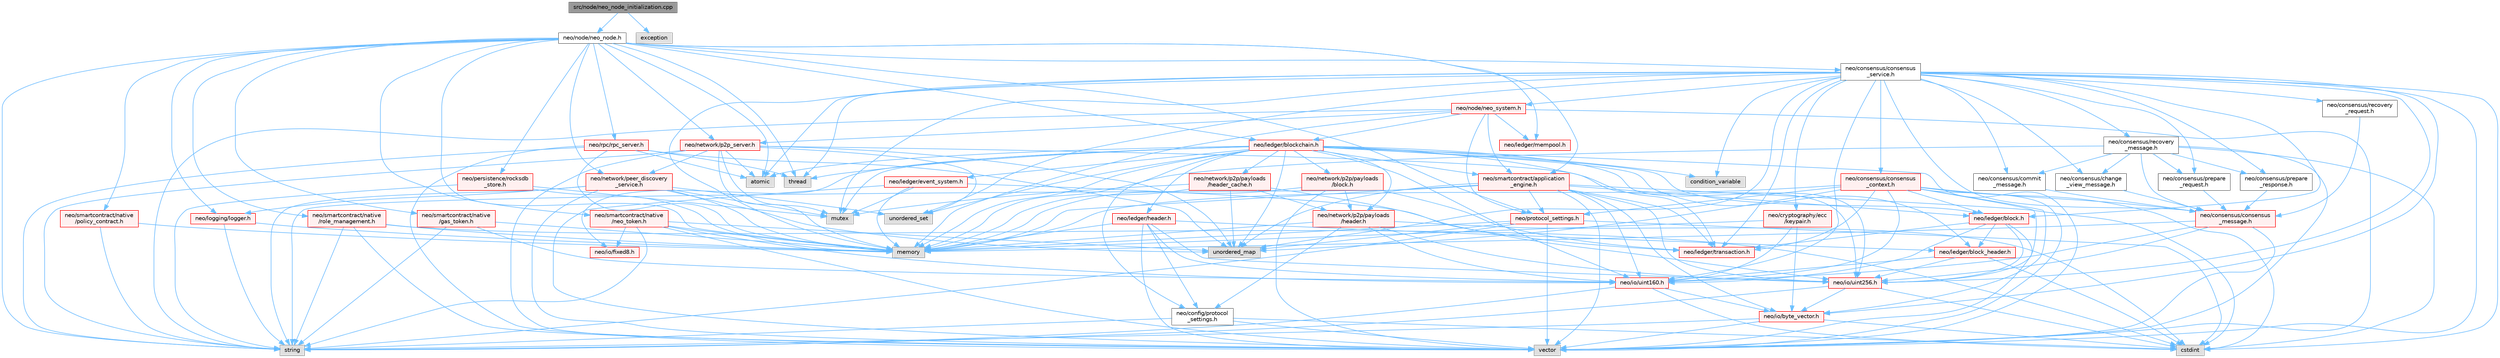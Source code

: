 digraph "src/node/neo_node_initialization.cpp"
{
 // LATEX_PDF_SIZE
  bgcolor="transparent";
  edge [fontname=Helvetica,fontsize=10,labelfontname=Helvetica,labelfontsize=10];
  node [fontname=Helvetica,fontsize=10,shape=box,height=0.2,width=0.4];
  Node1 [id="Node000001",label="src/node/neo_node_initialization.cpp",height=0.2,width=0.4,color="gray40", fillcolor="grey60", style="filled", fontcolor="black",tooltip=" "];
  Node1 -> Node2 [id="edge1_Node000001_Node000002",color="steelblue1",style="solid",tooltip=" "];
  Node2 [id="Node000002",label="neo/node/neo_node.h",height=0.2,width=0.4,color="grey40", fillcolor="white", style="filled",URL="$neo__node_8h.html",tooltip=" "];
  Node2 -> Node3 [id="edge2_Node000002_Node000003",color="steelblue1",style="solid",tooltip=" "];
  Node3 [id="Node000003",label="atomic",height=0.2,width=0.4,color="grey60", fillcolor="#E0E0E0", style="filled",tooltip=" "];
  Node2 -> Node4 [id="edge3_Node000002_Node000004",color="steelblue1",style="solid",tooltip=" "];
  Node4 [id="Node000004",label="memory",height=0.2,width=0.4,color="grey60", fillcolor="#E0E0E0", style="filled",tooltip=" "];
  Node2 -> Node5 [id="edge4_Node000002_Node000005",color="steelblue1",style="solid",tooltip=" "];
  Node5 [id="Node000005",label="string",height=0.2,width=0.4,color="grey60", fillcolor="#E0E0E0", style="filled",tooltip=" "];
  Node2 -> Node6 [id="edge5_Node000002_Node000006",color="steelblue1",style="solid",tooltip=" "];
  Node6 [id="Node000006",label="thread",height=0.2,width=0.4,color="grey60", fillcolor="#E0E0E0", style="filled",tooltip=" "];
  Node2 -> Node7 [id="edge6_Node000002_Node000007",color="steelblue1",style="solid",tooltip=" "];
  Node7 [id="Node000007",label="neo/consensus/consensus\l_service.h",height=0.2,width=0.4,color="grey40", fillcolor="white", style="filled",URL="$consensus__service_8h.html",tooltip=" "];
  Node7 -> Node8 [id="edge7_Node000007_Node000008",color="steelblue1",style="solid",tooltip=" "];
  Node8 [id="Node000008",label="neo/consensus/change\l_view_message.h",height=0.2,width=0.4,color="grey40", fillcolor="white", style="filled",URL="$change__view__message_8h.html",tooltip=" "];
  Node8 -> Node9 [id="edge8_Node000008_Node000009",color="steelblue1",style="solid",tooltip=" "];
  Node9 [id="Node000009",label="neo/consensus/consensus\l_message.h",height=0.2,width=0.4,color="red", fillcolor="#FFF0F0", style="filled",URL="$consensus__message_8h.html",tooltip=" "];
  Node9 -> Node17 [id="edge9_Node000009_Node000017",color="steelblue1",style="solid",tooltip=" "];
  Node17 [id="Node000017",label="neo/io/uint160.h",height=0.2,width=0.4,color="red", fillcolor="#FFF0F0", style="filled",URL="$uint160_8h.html",tooltip=" "];
  Node17 -> Node16 [id="edge10_Node000017_Node000016",color="steelblue1",style="solid",tooltip=" "];
  Node16 [id="Node000016",label="neo/io/byte_vector.h",height=0.2,width=0.4,color="red", fillcolor="#FFF0F0", style="filled",URL="$io_2byte__vector_8h.html",tooltip=" "];
  Node16 -> Node12 [id="edge11_Node000016_Node000012",color="steelblue1",style="solid",tooltip=" "];
  Node12 [id="Node000012",label="cstdint",height=0.2,width=0.4,color="grey60", fillcolor="#E0E0E0", style="filled",tooltip=" "];
  Node16 -> Node5 [id="edge12_Node000016_Node000005",color="steelblue1",style="solid",tooltip=" "];
  Node16 -> Node15 [id="edge13_Node000016_Node000015",color="steelblue1",style="solid",tooltip=" "];
  Node15 [id="Node000015",label="vector",height=0.2,width=0.4,color="grey60", fillcolor="#E0E0E0", style="filled",tooltip=" "];
  Node17 -> Node12 [id="edge14_Node000017_Node000012",color="steelblue1",style="solid",tooltip=" "];
  Node17 -> Node5 [id="edge15_Node000017_Node000005",color="steelblue1",style="solid",tooltip=" "];
  Node9 -> Node20 [id="edge16_Node000009_Node000020",color="steelblue1",style="solid",tooltip=" "];
  Node20 [id="Node000020",label="neo/io/uint256.h",height=0.2,width=0.4,color="red", fillcolor="#FFF0F0", style="filled",URL="$uint256_8h.html",tooltip=" "];
  Node20 -> Node16 [id="edge17_Node000020_Node000016",color="steelblue1",style="solid",tooltip=" "];
  Node20 -> Node12 [id="edge18_Node000020_Node000012",color="steelblue1",style="solid",tooltip=" "];
  Node20 -> Node5 [id="edge19_Node000020_Node000005",color="steelblue1",style="solid",tooltip=" "];
  Node9 -> Node4 [id="edge20_Node000009_Node000004",color="steelblue1",style="solid",tooltip=" "];
  Node9 -> Node15 [id="edge21_Node000009_Node000015",color="steelblue1",style="solid",tooltip=" "];
  Node7 -> Node67 [id="edge22_Node000007_Node000067",color="steelblue1",style="solid",tooltip=" "];
  Node67 [id="Node000067",label="neo/consensus/commit\l_message.h",height=0.2,width=0.4,color="grey40", fillcolor="white", style="filled",URL="$commit__message_8h.html",tooltip=" "];
  Node67 -> Node9 [id="edge23_Node000067_Node000009",color="steelblue1",style="solid",tooltip=" "];
  Node7 -> Node68 [id="edge24_Node000007_Node000068",color="steelblue1",style="solid",tooltip=" "];
  Node68 [id="Node000068",label="neo/consensus/consensus\l_context.h",height=0.2,width=0.4,color="red", fillcolor="#FFF0F0", style="filled",URL="$consensus__context_8h.html",tooltip=" "];
  Node68 -> Node9 [id="edge25_Node000068_Node000009",color="steelblue1",style="solid",tooltip=" "];
  Node68 -> Node16 [id="edge26_Node000068_Node000016",color="steelblue1",style="solid",tooltip=" "];
  Node68 -> Node17 [id="edge27_Node000068_Node000017",color="steelblue1",style="solid",tooltip=" "];
  Node68 -> Node20 [id="edge28_Node000068_Node000020",color="steelblue1",style="solid",tooltip=" "];
  Node68 -> Node73 [id="edge29_Node000068_Node000073",color="steelblue1",style="solid",tooltip=" "];
  Node73 [id="Node000073",label="neo/ledger/block.h",height=0.2,width=0.4,color="red", fillcolor="#FFF0F0", style="filled",URL="$ledger_2block_8h.html",tooltip=" "];
  Node73 -> Node17 [id="edge30_Node000073_Node000017",color="steelblue1",style="solid",tooltip=" "];
  Node73 -> Node20 [id="edge31_Node000073_Node000020",color="steelblue1",style="solid",tooltip=" "];
  Node73 -> Node74 [id="edge32_Node000073_Node000074",color="steelblue1",style="solid",tooltip=" "];
  Node74 [id="Node000074",label="neo/ledger/block_header.h",height=0.2,width=0.4,color="red", fillcolor="#FFF0F0", style="filled",URL="$block__header_8h.html",tooltip=" "];
  Node74 -> Node17 [id="edge33_Node000074_Node000017",color="steelblue1",style="solid",tooltip=" "];
  Node74 -> Node20 [id="edge34_Node000074_Node000020",color="steelblue1",style="solid",tooltip=" "];
  Node74 -> Node12 [id="edge35_Node000074_Node000012",color="steelblue1",style="solid",tooltip=" "];
  Node73 -> Node75 [id="edge36_Node000073_Node000075",color="steelblue1",style="solid",tooltip=" "];
  Node75 [id="Node000075",label="neo/ledger/transaction.h",height=0.2,width=0.4,color="red", fillcolor="#FFF0F0", style="filled",URL="$ledger_2transaction_8h.html",tooltip=" "];
  Node73 -> Node15 [id="edge37_Node000073_Node000015",color="steelblue1",style="solid",tooltip=" "];
  Node68 -> Node75 [id="edge38_Node000068_Node000075",color="steelblue1",style="solid",tooltip=" "];
  Node68 -> Node102 [id="edge39_Node000068_Node000102",color="steelblue1",style="solid",tooltip=" "];
  Node102 [id="Node000102",label="neo/protocol_settings.h",height=0.2,width=0.4,color="red", fillcolor="#FFF0F0", style="filled",URL="$protocol__settings_8h.html",tooltip=" "];
  Node102 -> Node12 [id="edge40_Node000102_Node000012",color="steelblue1",style="solid",tooltip=" "];
  Node102 -> Node4 [id="edge41_Node000102_Node000004",color="steelblue1",style="solid",tooltip=" "];
  Node102 -> Node5 [id="edge42_Node000102_Node000005",color="steelblue1",style="solid",tooltip=" "];
  Node102 -> Node36 [id="edge43_Node000102_Node000036",color="steelblue1",style="solid",tooltip=" "];
  Node36 [id="Node000036",label="unordered_map",height=0.2,width=0.4,color="grey60", fillcolor="#E0E0E0", style="filled",tooltip=" "];
  Node102 -> Node15 [id="edge44_Node000102_Node000015",color="steelblue1",style="solid",tooltip=" "];
  Node68 -> Node12 [id="edge45_Node000068_Node000012",color="steelblue1",style="solid",tooltip=" "];
  Node68 -> Node4 [id="edge46_Node000068_Node000004",color="steelblue1",style="solid",tooltip=" "];
  Node68 -> Node36 [id="edge47_Node000068_Node000036",color="steelblue1",style="solid",tooltip=" "];
  Node68 -> Node15 [id="edge48_Node000068_Node000015",color="steelblue1",style="solid",tooltip=" "];
  Node7 -> Node9 [id="edge49_Node000007_Node000009",color="steelblue1",style="solid",tooltip=" "];
  Node7 -> Node138 [id="edge50_Node000007_Node000138",color="steelblue1",style="solid",tooltip=" "];
  Node138 [id="Node000138",label="neo/consensus/prepare\l_request.h",height=0.2,width=0.4,color="grey40", fillcolor="white", style="filled",URL="$prepare__request_8h.html",tooltip=" "];
  Node138 -> Node9 [id="edge51_Node000138_Node000009",color="steelblue1",style="solid",tooltip=" "];
  Node7 -> Node139 [id="edge52_Node000007_Node000139",color="steelblue1",style="solid",tooltip=" "];
  Node139 [id="Node000139",label="neo/consensus/prepare\l_response.h",height=0.2,width=0.4,color="grey40", fillcolor="white", style="filled",URL="$prepare__response_8h.html",tooltip=" "];
  Node139 -> Node9 [id="edge53_Node000139_Node000009",color="steelblue1",style="solid",tooltip=" "];
  Node7 -> Node140 [id="edge54_Node000007_Node000140",color="steelblue1",style="solid",tooltip=" "];
  Node140 [id="Node000140",label="neo/consensus/recovery\l_message.h",height=0.2,width=0.4,color="grey40", fillcolor="white", style="filled",URL="$recovery__message_8h.html",tooltip=" "];
  Node140 -> Node8 [id="edge55_Node000140_Node000008",color="steelblue1",style="solid",tooltip=" "];
  Node140 -> Node67 [id="edge56_Node000140_Node000067",color="steelblue1",style="solid",tooltip=" "];
  Node140 -> Node9 [id="edge57_Node000140_Node000009",color="steelblue1",style="solid",tooltip=" "];
  Node140 -> Node138 [id="edge58_Node000140_Node000138",color="steelblue1",style="solid",tooltip=" "];
  Node140 -> Node139 [id="edge59_Node000140_Node000139",color="steelblue1",style="solid",tooltip=" "];
  Node140 -> Node12 [id="edge60_Node000140_Node000012",color="steelblue1",style="solid",tooltip=" "];
  Node140 -> Node4 [id="edge61_Node000140_Node000004",color="steelblue1",style="solid",tooltip=" "];
  Node140 -> Node15 [id="edge62_Node000140_Node000015",color="steelblue1",style="solid",tooltip=" "];
  Node7 -> Node141 [id="edge63_Node000007_Node000141",color="steelblue1",style="solid",tooltip=" "];
  Node141 [id="Node000141",label="neo/consensus/recovery\l_request.h",height=0.2,width=0.4,color="grey40", fillcolor="white", style="filled",URL="$recovery__request_8h.html",tooltip=" "];
  Node141 -> Node9 [id="edge64_Node000141_Node000009",color="steelblue1",style="solid",tooltip=" "];
  Node7 -> Node142 [id="edge65_Node000007_Node000142",color="steelblue1",style="solid",tooltip=" "];
  Node142 [id="Node000142",label="neo/cryptography/ecc\l/keypair.h",height=0.2,width=0.4,color="red", fillcolor="#FFF0F0", style="filled",URL="$keypair_8h.html",tooltip=" "];
  Node142 -> Node16 [id="edge66_Node000142_Node000016",color="steelblue1",style="solid",tooltip=" "];
  Node142 -> Node17 [id="edge67_Node000142_Node000017",color="steelblue1",style="solid",tooltip=" "];
  Node142 -> Node4 [id="edge68_Node000142_Node000004",color="steelblue1",style="solid",tooltip=" "];
  Node7 -> Node16 [id="edge69_Node000007_Node000016",color="steelblue1",style="solid",tooltip=" "];
  Node7 -> Node17 [id="edge70_Node000007_Node000017",color="steelblue1",style="solid",tooltip=" "];
  Node7 -> Node20 [id="edge71_Node000007_Node000020",color="steelblue1",style="solid",tooltip=" "];
  Node7 -> Node73 [id="edge72_Node000007_Node000073",color="steelblue1",style="solid",tooltip=" "];
  Node7 -> Node75 [id="edge73_Node000007_Node000075",color="steelblue1",style="solid",tooltip=" "];
  Node7 -> Node143 [id="edge74_Node000007_Node000143",color="steelblue1",style="solid",tooltip=" "];
  Node143 [id="Node000143",label="neo/node/neo_system.h",height=0.2,width=0.4,color="red", fillcolor="#FFF0F0", style="filled",URL="$node_2neo__system_8h.html",tooltip=" "];
  Node143 -> Node80 [id="edge75_Node000143_Node000080",color="steelblue1",style="solid",tooltip=" "];
  Node80 [id="Node000080",label="neo/ledger/blockchain.h",height=0.2,width=0.4,color="red", fillcolor="#FFF0F0", style="filled",URL="$blockchain_8h.html",tooltip=" "];
  Node80 -> Node73 [id="edge76_Node000080_Node000073",color="steelblue1",style="solid",tooltip=" "];
  Node80 -> Node74 [id="edge77_Node000080_Node000074",color="steelblue1",style="solid",tooltip=" "];
  Node80 -> Node81 [id="edge78_Node000080_Node000081",color="steelblue1",style="solid",tooltip=" "];
  Node81 [id="Node000081",label="neo/ledger/event_system.h",height=0.2,width=0.4,color="red", fillcolor="#FFF0F0", style="filled",URL="$event__system_8h.html",tooltip=" "];
  Node81 -> Node4 [id="edge79_Node000081_Node000004",color="steelblue1",style="solid",tooltip=" "];
  Node81 -> Node82 [id="edge80_Node000081_Node000082",color="steelblue1",style="solid",tooltip=" "];
  Node82 [id="Node000082",label="mutex",height=0.2,width=0.4,color="grey60", fillcolor="#E0E0E0", style="filled",tooltip=" "];
  Node81 -> Node15 [id="edge81_Node000081_Node000015",color="steelblue1",style="solid",tooltip=" "];
  Node81 -> Node75 [id="edge82_Node000081_Node000075",color="steelblue1",style="solid",tooltip=" "];
  Node80 -> Node83 [id="edge83_Node000080_Node000083",color="steelblue1",style="solid",tooltip=" "];
  Node83 [id="Node000083",label="neo/ledger/header.h",height=0.2,width=0.4,color="red", fillcolor="#FFF0F0", style="filled",URL="$ledger_2header_8h.html",tooltip=" "];
  Node83 -> Node79 [id="edge84_Node000083_Node000079",color="steelblue1",style="solid",tooltip=" "];
  Node79 [id="Node000079",label="neo/config/protocol\l_settings.h",height=0.2,width=0.4,color="grey40", fillcolor="white", style="filled",URL="$config_2protocol__settings_8h.html",tooltip=" "];
  Node79 -> Node12 [id="edge85_Node000079_Node000012",color="steelblue1",style="solid",tooltip=" "];
  Node79 -> Node5 [id="edge86_Node000079_Node000005",color="steelblue1",style="solid",tooltip=" "];
  Node79 -> Node15 [id="edge87_Node000079_Node000015",color="steelblue1",style="solid",tooltip=" "];
  Node83 -> Node17 [id="edge88_Node000083_Node000017",color="steelblue1",style="solid",tooltip=" "];
  Node83 -> Node20 [id="edge89_Node000083_Node000020",color="steelblue1",style="solid",tooltip=" "];
  Node83 -> Node74 [id="edge90_Node000083_Node000074",color="steelblue1",style="solid",tooltip=" "];
  Node83 -> Node4 [id="edge91_Node000083_Node000004",color="steelblue1",style="solid",tooltip=" "];
  Node83 -> Node15 [id="edge92_Node000083_Node000015",color="steelblue1",style="solid",tooltip=" "];
  Node80 -> Node75 [id="edge93_Node000080_Node000075",color="steelblue1",style="solid",tooltip=" "];
  Node80 -> Node96 [id="edge94_Node000080_Node000096",color="steelblue1",style="solid",tooltip=" "];
  Node96 [id="Node000096",label="neo/network/p2p/payloads\l/block.h",height=0.2,width=0.4,color="red", fillcolor="#FFF0F0", style="filled",URL="$network_2p2p_2payloads_2block_8h.html",tooltip=" "];
  Node96 -> Node75 [id="edge95_Node000096_Node000075",color="steelblue1",style="solid",tooltip=" "];
  Node96 -> Node97 [id="edge96_Node000096_Node000097",color="steelblue1",style="solid",tooltip=" "];
  Node97 [id="Node000097",label="neo/network/p2p/payloads\l/header.h",height=0.2,width=0.4,color="red", fillcolor="#FFF0F0", style="filled",URL="$network_2p2p_2payloads_2header_8h.html",tooltip=" "];
  Node97 -> Node79 [id="edge97_Node000097_Node000079",color="steelblue1",style="solid",tooltip=" "];
  Node97 -> Node17 [id="edge98_Node000097_Node000017",color="steelblue1",style="solid",tooltip=" "];
  Node97 -> Node20 [id="edge99_Node000097_Node000020",color="steelblue1",style="solid",tooltip=" "];
  Node97 -> Node12 [id="edge100_Node000097_Node000012",color="steelblue1",style="solid",tooltip=" "];
  Node97 -> Node4 [id="edge101_Node000097_Node000004",color="steelblue1",style="solid",tooltip=" "];
  Node96 -> Node4 [id="edge102_Node000096_Node000004",color="steelblue1",style="solid",tooltip=" "];
  Node96 -> Node15 [id="edge103_Node000096_Node000015",color="steelblue1",style="solid",tooltip=" "];
  Node80 -> Node97 [id="edge104_Node000080_Node000097",color="steelblue1",style="solid",tooltip=" "];
  Node80 -> Node98 [id="edge105_Node000080_Node000098",color="steelblue1",style="solid",tooltip=" "];
  Node98 [id="Node000098",label="neo/network/p2p/payloads\l/header_cache.h",height=0.2,width=0.4,color="red", fillcolor="#FFF0F0", style="filled",URL="$network_2p2p_2payloads_2header__cache_8h.html",tooltip=" "];
  Node98 -> Node20 [id="edge106_Node000098_Node000020",color="steelblue1",style="solid",tooltip=" "];
  Node98 -> Node97 [id="edge107_Node000098_Node000097",color="steelblue1",style="solid",tooltip=" "];
  Node98 -> Node4 [id="edge108_Node000098_Node000004",color="steelblue1",style="solid",tooltip=" "];
  Node98 -> Node82 [id="edge109_Node000098_Node000082",color="steelblue1",style="solid",tooltip=" "];
  Node98 -> Node36 [id="edge110_Node000098_Node000036",color="steelblue1",style="solid",tooltip=" "];
  Node80 -> Node79 [id="edge111_Node000080_Node000079",color="steelblue1",style="solid",tooltip=" "];
  Node80 -> Node54 [id="edge112_Node000080_Node000054",color="steelblue1",style="solid",tooltip=" "];
  Node54 [id="Node000054",label="neo/io/fixed8.h",height=0.2,width=0.4,color="red", fillcolor="#FFF0F0", style="filled",URL="$io_2fixed8_8h.html",tooltip=" "];
  Node80 -> Node17 [id="edge113_Node000080_Node000017",color="steelblue1",style="solid",tooltip=" "];
  Node80 -> Node20 [id="edge114_Node000080_Node000020",color="steelblue1",style="solid",tooltip=" "];
  Node80 -> Node101 [id="edge115_Node000080_Node000101",color="steelblue1",style="solid",tooltip=" "];
  Node101 [id="Node000101",label="neo/smartcontract/application\l_engine.h",height=0.2,width=0.4,color="red", fillcolor="#FFF0F0", style="filled",URL="$application__engine_8h.html",tooltip=" "];
  Node101 -> Node16 [id="edge116_Node000101_Node000016",color="steelblue1",style="solid",tooltip=" "];
  Node101 -> Node17 [id="edge117_Node000101_Node000017",color="steelblue1",style="solid",tooltip=" "];
  Node101 -> Node20 [id="edge118_Node000101_Node000020",color="steelblue1",style="solid",tooltip=" "];
  Node101 -> Node73 [id="edge119_Node000101_Node000073",color="steelblue1",style="solid",tooltip=" "];
  Node101 -> Node75 [id="edge120_Node000101_Node000075",color="steelblue1",style="solid",tooltip=" "];
  Node101 -> Node102 [id="edge121_Node000101_Node000102",color="steelblue1",style="solid",tooltip=" "];
  Node101 -> Node12 [id="edge122_Node000101_Node000012",color="steelblue1",style="solid",tooltip=" "];
  Node101 -> Node4 [id="edge123_Node000101_Node000004",color="steelblue1",style="solid",tooltip=" "];
  Node101 -> Node5 [id="edge124_Node000101_Node000005",color="steelblue1",style="solid",tooltip=" "];
  Node101 -> Node36 [id="edge125_Node000101_Node000036",color="steelblue1",style="solid",tooltip=" "];
  Node101 -> Node15 [id="edge126_Node000101_Node000015",color="steelblue1",style="solid",tooltip=" "];
  Node80 -> Node3 [id="edge127_Node000080_Node000003",color="steelblue1",style="solid",tooltip=" "];
  Node80 -> Node123 [id="edge128_Node000080_Node000123",color="steelblue1",style="solid",tooltip=" "];
  Node123 [id="Node000123",label="condition_variable",height=0.2,width=0.4,color="grey60", fillcolor="#E0E0E0", style="filled",tooltip=" "];
  Node80 -> Node4 [id="edge129_Node000080_Node000004",color="steelblue1",style="solid",tooltip=" "];
  Node80 -> Node82 [id="edge130_Node000080_Node000082",color="steelblue1",style="solid",tooltip=" "];
  Node80 -> Node6 [id="edge131_Node000080_Node000006",color="steelblue1",style="solid",tooltip=" "];
  Node80 -> Node36 [id="edge132_Node000080_Node000036",color="steelblue1",style="solid",tooltip=" "];
  Node80 -> Node119 [id="edge133_Node000080_Node000119",color="steelblue1",style="solid",tooltip=" "];
  Node119 [id="Node000119",label="unordered_set",height=0.2,width=0.4,color="grey60", fillcolor="#E0E0E0", style="filled",tooltip=" "];
  Node80 -> Node15 [id="edge134_Node000080_Node000015",color="steelblue1",style="solid",tooltip=" "];
  Node143 -> Node144 [id="edge135_Node000143_Node000144",color="steelblue1",style="solid",tooltip=" "];
  Node144 [id="Node000144",label="neo/ledger/mempool.h",height=0.2,width=0.4,color="red", fillcolor="#FFF0F0", style="filled",URL="$mempool_8h.html",tooltip=" "];
  Node143 -> Node145 [id="edge136_Node000143_Node000145",color="steelblue1",style="solid",tooltip=" "];
  Node145 [id="Node000145",label="neo/network/p2p_server.h",height=0.2,width=0.4,color="red", fillcolor="#FFF0F0", style="filled",URL="$p2p__server_8h.html",tooltip=" "];
  Node145 -> Node20 [id="edge137_Node000145_Node000020",color="steelblue1",style="solid",tooltip=" "];
  Node145 -> Node150 [id="edge138_Node000145_Node000150",color="steelblue1",style="solid",tooltip=" "];
  Node150 [id="Node000150",label="neo/network/peer_discovery\l_service.h",height=0.2,width=0.4,color="red", fillcolor="#FFF0F0", style="filled",URL="$peer__discovery__service_8h.html",tooltip=" "];
  Node150 -> Node151 [id="edge139_Node000150_Node000151",color="steelblue1",style="solid",tooltip=" "];
  Node151 [id="Node000151",label="neo/logging/logger.h",height=0.2,width=0.4,color="red", fillcolor="#FFF0F0", style="filled",URL="$logger_8h.html",tooltip="Simple logging interface for Neo C++ implementation."];
  Node151 -> Node4 [id="edge140_Node000151_Node000004",color="steelblue1",style="solid",tooltip=" "];
  Node151 -> Node5 [id="edge141_Node000151_Node000005",color="steelblue1",style="solid",tooltip=" "];
  Node150 -> Node4 [id="edge142_Node000150_Node000004",color="steelblue1",style="solid",tooltip=" "];
  Node150 -> Node82 [id="edge143_Node000150_Node000082",color="steelblue1",style="solid",tooltip=" "];
  Node150 -> Node5 [id="edge144_Node000150_Node000005",color="steelblue1",style="solid",tooltip=" "];
  Node150 -> Node36 [id="edge145_Node000150_Node000036",color="steelblue1",style="solid",tooltip=" "];
  Node150 -> Node119 [id="edge146_Node000150_Node000119",color="steelblue1",style="solid",tooltip=" "];
  Node150 -> Node15 [id="edge147_Node000150_Node000015",color="steelblue1",style="solid",tooltip=" "];
  Node145 -> Node3 [id="edge148_Node000145_Node000003",color="steelblue1",style="solid",tooltip=" "];
  Node145 -> Node4 [id="edge149_Node000145_Node000004",color="steelblue1",style="solid",tooltip=" "];
  Node145 -> Node82 [id="edge150_Node000145_Node000082",color="steelblue1",style="solid",tooltip=" "];
  Node145 -> Node5 [id="edge151_Node000145_Node000005",color="steelblue1",style="solid",tooltip=" "];
  Node145 -> Node36 [id="edge152_Node000145_Node000036",color="steelblue1",style="solid",tooltip=" "];
  Node145 -> Node119 [id="edge153_Node000145_Node000119",color="steelblue1",style="solid",tooltip=" "];
  Node145 -> Node15 [id="edge154_Node000145_Node000015",color="steelblue1",style="solid",tooltip=" "];
  Node143 -> Node102 [id="edge155_Node000143_Node000102",color="steelblue1",style="solid",tooltip=" "];
  Node143 -> Node101 [id="edge156_Node000143_Node000101",color="steelblue1",style="solid",tooltip=" "];
  Node143 -> Node4 [id="edge157_Node000143_Node000004",color="steelblue1",style="solid",tooltip=" "];
  Node143 -> Node5 [id="edge158_Node000143_Node000005",color="steelblue1",style="solid",tooltip=" "];
  Node143 -> Node15 [id="edge159_Node000143_Node000015",color="steelblue1",style="solid",tooltip=" "];
  Node7 -> Node3 [id="edge160_Node000007_Node000003",color="steelblue1",style="solid",tooltip=" "];
  Node7 -> Node123 [id="edge161_Node000007_Node000123",color="steelblue1",style="solid",tooltip=" "];
  Node7 -> Node12 [id="edge162_Node000007_Node000012",color="steelblue1",style="solid",tooltip=" "];
  Node7 -> Node4 [id="edge163_Node000007_Node000004",color="steelblue1",style="solid",tooltip=" "];
  Node7 -> Node82 [id="edge164_Node000007_Node000082",color="steelblue1",style="solid",tooltip=" "];
  Node7 -> Node6 [id="edge165_Node000007_Node000006",color="steelblue1",style="solid",tooltip=" "];
  Node7 -> Node36 [id="edge166_Node000007_Node000036",color="steelblue1",style="solid",tooltip=" "];
  Node7 -> Node119 [id="edge167_Node000007_Node000119",color="steelblue1",style="solid",tooltip=" "];
  Node7 -> Node15 [id="edge168_Node000007_Node000015",color="steelblue1",style="solid",tooltip=" "];
  Node2 -> Node80 [id="edge169_Node000002_Node000080",color="steelblue1",style="solid",tooltip=" "];
  Node2 -> Node144 [id="edge170_Node000002_Node000144",color="steelblue1",style="solid",tooltip=" "];
  Node2 -> Node151 [id="edge171_Node000002_Node000151",color="steelblue1",style="solid",tooltip=" "];
  Node2 -> Node145 [id="edge172_Node000002_Node000145",color="steelblue1",style="solid",tooltip=" "];
  Node2 -> Node150 [id="edge173_Node000002_Node000150",color="steelblue1",style="solid",tooltip=" "];
  Node2 -> Node164 [id="edge174_Node000002_Node000164",color="steelblue1",style="solid",tooltip=" "];
  Node164 [id="Node000164",label="neo/persistence/rocksdb\l_store.h",height=0.2,width=0.4,color="red", fillcolor="#FFF0F0", style="filled",URL="$rocksdb__store_8h.html",tooltip=" "];
  Node164 -> Node4 [id="edge175_Node000164_Node000004",color="steelblue1",style="solid",tooltip=" "];
  Node164 -> Node82 [id="edge176_Node000164_Node000082",color="steelblue1",style="solid",tooltip=" "];
  Node164 -> Node5 [id="edge177_Node000164_Node000005",color="steelblue1",style="solid",tooltip=" "];
  Node2 -> Node102 [id="edge178_Node000002_Node000102",color="steelblue1",style="solid",tooltip=" "];
  Node2 -> Node167 [id="edge179_Node000002_Node000167",color="steelblue1",style="solid",tooltip=" "];
  Node167 [id="Node000167",label="neo/rpc/rpc_server.h",height=0.2,width=0.4,color="red", fillcolor="#FFF0F0", style="filled",URL="$rpc__server_8h.html",tooltip=" "];
  Node167 -> Node3 [id="edge180_Node000167_Node000003",color="steelblue1",style="solid",tooltip=" "];
  Node167 -> Node4 [id="edge181_Node000167_Node000004",color="steelblue1",style="solid",tooltip=" "];
  Node167 -> Node5 [id="edge182_Node000167_Node000005",color="steelblue1",style="solid",tooltip=" "];
  Node167 -> Node6 [id="edge183_Node000167_Node000006",color="steelblue1",style="solid",tooltip=" "];
  Node167 -> Node36 [id="edge184_Node000167_Node000036",color="steelblue1",style="solid",tooltip=" "];
  Node167 -> Node15 [id="edge185_Node000167_Node000015",color="steelblue1",style="solid",tooltip=" "];
  Node2 -> Node101 [id="edge186_Node000002_Node000101",color="steelblue1",style="solid",tooltip=" "];
  Node2 -> Node129 [id="edge187_Node000002_Node000129",color="steelblue1",style="solid",tooltip=" "];
  Node129 [id="Node000129",label="neo/smartcontract/native\l/gas_token.h",height=0.2,width=0.4,color="red", fillcolor="#FFF0F0", style="filled",URL="$gas__token_8h.html",tooltip=" "];
  Node129 -> Node17 [id="edge188_Node000129_Node000017",color="steelblue1",style="solid",tooltip=" "];
  Node129 -> Node4 [id="edge189_Node000129_Node000004",color="steelblue1",style="solid",tooltip=" "];
  Node129 -> Node5 [id="edge190_Node000129_Node000005",color="steelblue1",style="solid",tooltip=" "];
  Node2 -> Node134 [id="edge191_Node000002_Node000134",color="steelblue1",style="solid",tooltip=" "];
  Node134 [id="Node000134",label="neo/smartcontract/native\l/neo_token.h",height=0.2,width=0.4,color="red", fillcolor="#FFF0F0", style="filled",URL="$neo__token_8h.html",tooltip=" "];
  Node134 -> Node54 [id="edge192_Node000134_Node000054",color="steelblue1",style="solid",tooltip=" "];
  Node134 -> Node17 [id="edge193_Node000134_Node000017",color="steelblue1",style="solid",tooltip=" "];
  Node134 -> Node4 [id="edge194_Node000134_Node000004",color="steelblue1",style="solid",tooltip=" "];
  Node134 -> Node5 [id="edge195_Node000134_Node000005",color="steelblue1",style="solid",tooltip=" "];
  Node134 -> Node36 [id="edge196_Node000134_Node000036",color="steelblue1",style="solid",tooltip=" "];
  Node134 -> Node15 [id="edge197_Node000134_Node000015",color="steelblue1",style="solid",tooltip=" "];
  Node2 -> Node197 [id="edge198_Node000002_Node000197",color="steelblue1",style="solid",tooltip=" "];
  Node197 [id="Node000197",label="neo/smartcontract/native\l/policy_contract.h",height=0.2,width=0.4,color="red", fillcolor="#FFF0F0", style="filled",URL="$policy__contract_8h.html",tooltip=" "];
  Node197 -> Node4 [id="edge199_Node000197_Node000004",color="steelblue1",style="solid",tooltip=" "];
  Node197 -> Node5 [id="edge200_Node000197_Node000005",color="steelblue1",style="solid",tooltip=" "];
  Node2 -> Node135 [id="edge201_Node000002_Node000135",color="steelblue1",style="solid",tooltip=" "];
  Node135 [id="Node000135",label="neo/smartcontract/native\l/role_management.h",height=0.2,width=0.4,color="red", fillcolor="#FFF0F0", style="filled",URL="$role__management_8h.html",tooltip=" "];
  Node135 -> Node12 [id="edge202_Node000135_Node000012",color="steelblue1",style="solid",tooltip=" "];
  Node135 -> Node4 [id="edge203_Node000135_Node000004",color="steelblue1",style="solid",tooltip=" "];
  Node135 -> Node5 [id="edge204_Node000135_Node000005",color="steelblue1",style="solid",tooltip=" "];
  Node135 -> Node15 [id="edge205_Node000135_Node000015",color="steelblue1",style="solid",tooltip=" "];
  Node1 -> Node38 [id="edge206_Node000001_Node000038",color="steelblue1",style="solid",tooltip=" "];
  Node38 [id="Node000038",label="exception",height=0.2,width=0.4,color="grey60", fillcolor="#E0E0E0", style="filled",tooltip=" "];
}
